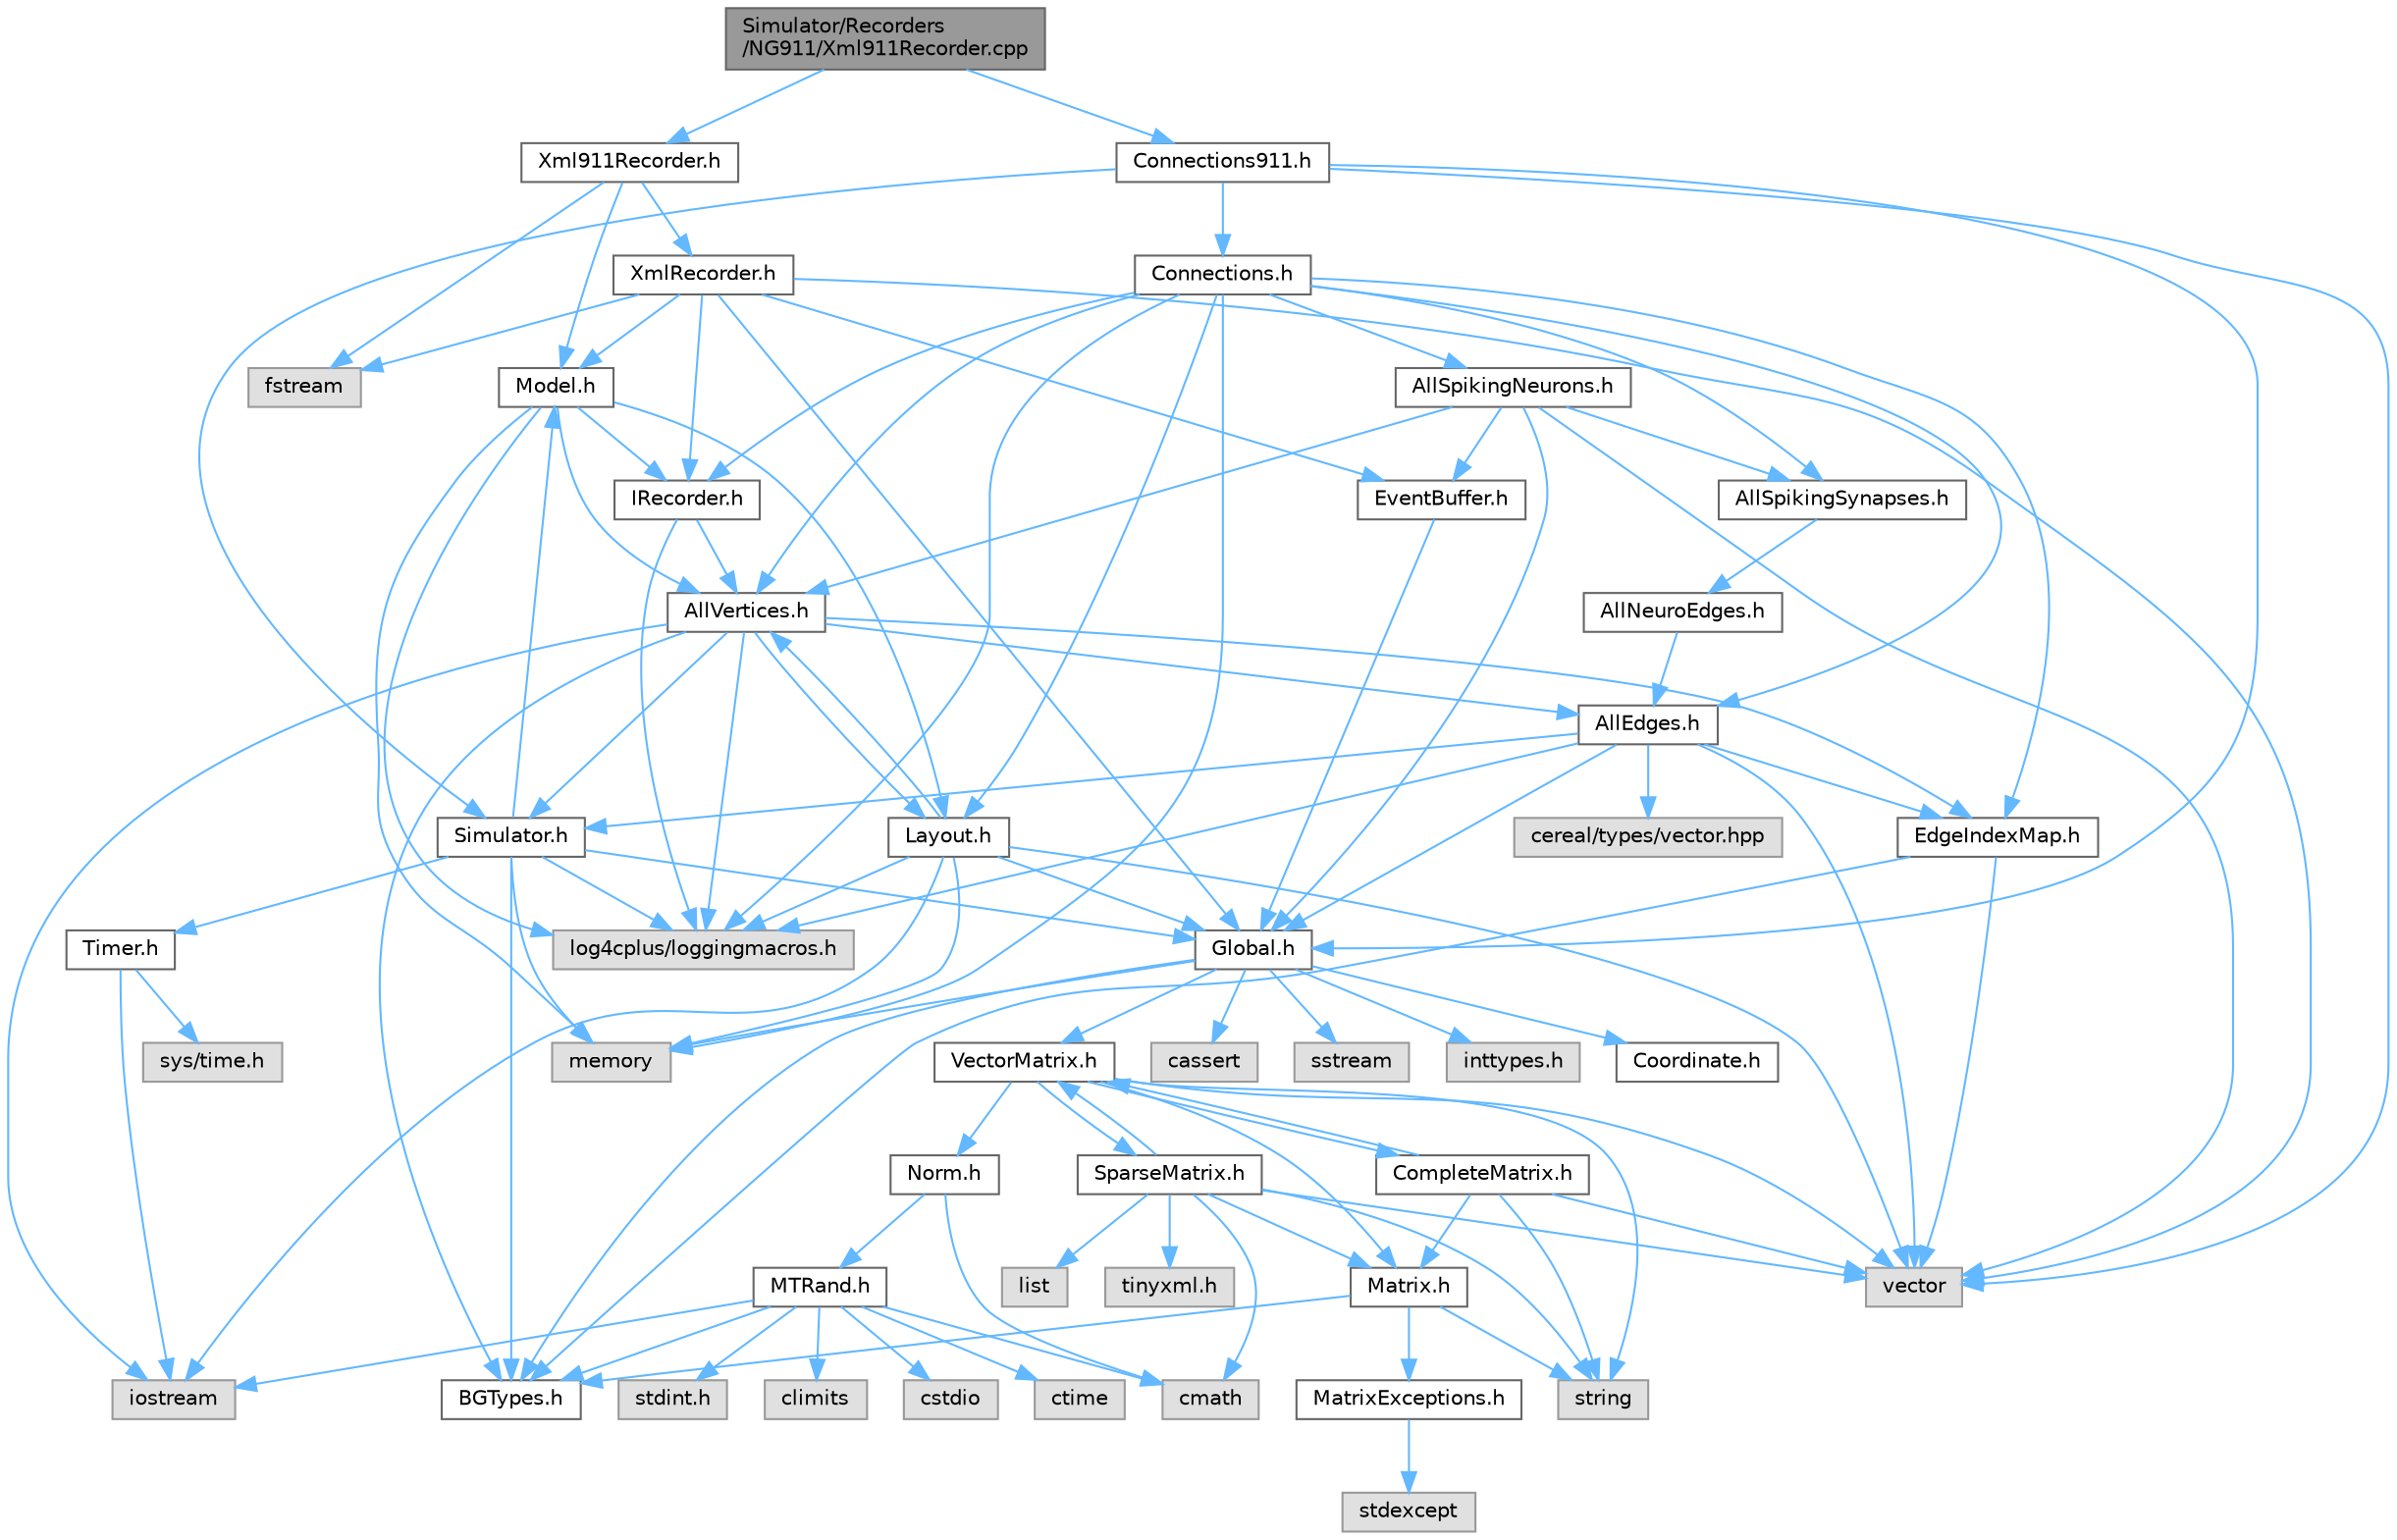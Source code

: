 digraph "Simulator/Recorders/NG911/Xml911Recorder.cpp"
{
 // LATEX_PDF_SIZE
  bgcolor="transparent";
  edge [fontname=Helvetica,fontsize=10,labelfontname=Helvetica,labelfontsize=10];
  node [fontname=Helvetica,fontsize=10,shape=box,height=0.2,width=0.4];
  Node1 [id="Node000001",label="Simulator/Recorders\l/NG911/Xml911Recorder.cpp",height=0.2,width=0.4,color="gray40", fillcolor="grey60", style="filled", fontcolor="black",tooltip="Header file for Xml911Recorder.h."];
  Node1 -> Node2 [id="edge1_Node000001_Node000002",color="steelblue1",style="solid",tooltip=" "];
  Node2 [id="Node000002",label="Xml911Recorder.h",height=0.2,width=0.4,color="grey40", fillcolor="white", style="filled",URL="$_xml911_recorder_8h.html",tooltip="Header file for Xml911Recorder.h."];
  Node2 -> Node3 [id="edge2_Node000002_Node000003",color="steelblue1",style="solid",tooltip=" "];
  Node3 [id="Node000003",label="Model.h",height=0.2,width=0.4,color="grey40", fillcolor="white", style="filled",URL="$_model_8h.html",tooltip="Implementation of Model for graph-based networks."];
  Node3 -> Node4 [id="edge3_Node000003_Node000004",color="steelblue1",style="solid",tooltip=" "];
  Node4 [id="Node000004",label="AllVertices.h",height=0.2,width=0.4,color="grey40", fillcolor="white", style="filled",URL="$_all_vertices_8h.html",tooltip="A container of the base class of all vertex data."];
  Node4 -> Node5 [id="edge4_Node000004_Node000005",color="steelblue1",style="solid",tooltip=" "];
  Node5 [id="Node000005",label="AllEdges.h",height=0.2,width=0.4,color="grey40", fillcolor="white", style="filled",URL="$_all_edges_8h.html",tooltip="An interface and top level implementation for edge classes."];
  Node5 -> Node6 [id="edge5_Node000005_Node000006",color="steelblue1",style="solid",tooltip=" "];
  Node6 [id="Node000006",label="EdgeIndexMap.h",height=0.2,width=0.4,color="grey40", fillcolor="white", style="filled",URL="$_edge_index_map_8h.html",tooltip="A structure maintains outgoing and edges list (forward map)."];
  Node6 -> Node7 [id="edge6_Node000006_Node000007",color="steelblue1",style="solid",tooltip=" "];
  Node7 [id="Node000007",label="BGTypes.h",height=0.2,width=0.4,color="grey40", fillcolor="white", style="filled",URL="$_b_g_types_8h.html",tooltip="Used to define uniform data type sizes based for all operating systems. Also used to test the speed o..."];
  Node6 -> Node8 [id="edge7_Node000006_Node000008",color="steelblue1",style="solid",tooltip=" "];
  Node8 [id="Node000008",label="vector",height=0.2,width=0.4,color="grey60", fillcolor="#E0E0E0", style="filled",tooltip=" "];
  Node5 -> Node9 [id="edge8_Node000005_Node000009",color="steelblue1",style="solid",tooltip=" "];
  Node9 [id="Node000009",label="Global.h",height=0.2,width=0.4,color="grey40", fillcolor="white", style="filled",URL="$_global_8h.html",tooltip="Globally available functions/variables and default parameter values."];
  Node9 -> Node10 [id="edge9_Node000009_Node000010",color="steelblue1",style="solid",tooltip=" "];
  Node10 [id="Node000010",label="cassert",height=0.2,width=0.4,color="grey60", fillcolor="#E0E0E0", style="filled",tooltip=" "];
  Node9 -> Node11 [id="edge10_Node000009_Node000011",color="steelblue1",style="solid",tooltip=" "];
  Node11 [id="Node000011",label="memory",height=0.2,width=0.4,color="grey60", fillcolor="#E0E0E0", style="filled",tooltip=" "];
  Node9 -> Node12 [id="edge11_Node000009_Node000012",color="steelblue1",style="solid",tooltip=" "];
  Node12 [id="Node000012",label="sstream",height=0.2,width=0.4,color="grey60", fillcolor="#E0E0E0", style="filled",tooltip=" "];
  Node9 -> Node13 [id="edge12_Node000009_Node000013",color="steelblue1",style="solid",tooltip=" "];
  Node13 [id="Node000013",label="inttypes.h",height=0.2,width=0.4,color="grey60", fillcolor="#E0E0E0", style="filled",tooltip=" "];
  Node9 -> Node7 [id="edge13_Node000009_Node000007",color="steelblue1",style="solid",tooltip=" "];
  Node9 -> Node14 [id="edge14_Node000009_Node000014",color="steelblue1",style="solid",tooltip=" "];
  Node14 [id="Node000014",label="Coordinate.h",height=0.2,width=0.4,color="grey40", fillcolor="white", style="filled",URL="$_coordinate_8h.html",tooltip="A container for 2-dimensional coordinates."];
  Node9 -> Node15 [id="edge15_Node000009_Node000015",color="steelblue1",style="solid",tooltip=" "];
  Node15 [id="Node000015",label="VectorMatrix.h",height=0.2,width=0.4,color="grey40", fillcolor="white", style="filled",URL="$_vector_matrix_8h.html",tooltip="An efficient implementation of a dynamically-allocated 1D array."];
  Node15 -> Node16 [id="edge16_Node000015_Node000016",color="steelblue1",style="solid",tooltip=" "];
  Node16 [id="Node000016",label="CompleteMatrix.h",height=0.2,width=0.4,color="grey40", fillcolor="white", style="filled",URL="$_complete_matrix_8h.html",tooltip="An efficient implementation of a dynamically-allocated 2D array."];
  Node16 -> Node17 [id="edge17_Node000016_Node000017",color="steelblue1",style="solid",tooltip=" "];
  Node17 [id="Node000017",label="Matrix.h",height=0.2,width=0.4,color="grey40", fillcolor="white", style="filled",URL="$_matrix_8h.html",tooltip="Abstract base class for Matrices."];
  Node17 -> Node7 [id="edge18_Node000017_Node000007",color="steelblue1",style="solid",tooltip=" "];
  Node17 -> Node18 [id="edge19_Node000017_Node000018",color="steelblue1",style="solid",tooltip=" "];
  Node18 [id="Node000018",label="MatrixExceptions.h",height=0.2,width=0.4,color="grey40", fillcolor="white", style="filled",URL="$_matrix_exceptions_8h.html",tooltip="Exception class hierarchy for Matrix classes."];
  Node18 -> Node19 [id="edge20_Node000018_Node000019",color="steelblue1",style="solid",tooltip=" "];
  Node19 [id="Node000019",label="stdexcept",height=0.2,width=0.4,color="grey60", fillcolor="#E0E0E0", style="filled",tooltip=" "];
  Node17 -> Node20 [id="edge21_Node000017_Node000020",color="steelblue1",style="solid",tooltip=" "];
  Node20 [id="Node000020",label="string",height=0.2,width=0.4,color="grey60", fillcolor="#E0E0E0", style="filled",tooltip=" "];
  Node16 -> Node15 [id="edge22_Node000016_Node000015",color="steelblue1",style="solid",tooltip=" "];
  Node16 -> Node20 [id="edge23_Node000016_Node000020",color="steelblue1",style="solid",tooltip=" "];
  Node16 -> Node8 [id="edge24_Node000016_Node000008",color="steelblue1",style="solid",tooltip=" "];
  Node15 -> Node17 [id="edge25_Node000015_Node000017",color="steelblue1",style="solid",tooltip=" "];
  Node15 -> Node21 [id="edge26_Node000015_Node000021",color="steelblue1",style="solid",tooltip=" "];
  Node21 [id="Node000021",label="Norm.h",height=0.2,width=0.4,color="grey40", fillcolor="white", style="filled",URL="$_norm_8h.html",tooltip="Normally distributed random numbers."];
  Node21 -> Node22 [id="edge27_Node000021_Node000022",color="steelblue1",style="solid",tooltip=" "];
  Node22 [id="Node000022",label="MTRand.h",height=0.2,width=0.4,color="grey40", fillcolor="white", style="filled",URL="$_m_t_rand_8h.html",tooltip="Mersenne Twister logic from Nvidia."];
  Node22 -> Node7 [id="edge28_Node000022_Node000007",color="steelblue1",style="solid",tooltip=" "];
  Node22 -> Node23 [id="edge29_Node000022_Node000023",color="steelblue1",style="solid",tooltip=" "];
  Node23 [id="Node000023",label="climits",height=0.2,width=0.4,color="grey60", fillcolor="#E0E0E0", style="filled",tooltip=" "];
  Node22 -> Node24 [id="edge30_Node000022_Node000024",color="steelblue1",style="solid",tooltip=" "];
  Node24 [id="Node000024",label="cmath",height=0.2,width=0.4,color="grey60", fillcolor="#E0E0E0", style="filled",tooltip=" "];
  Node22 -> Node25 [id="edge31_Node000022_Node000025",color="steelblue1",style="solid",tooltip=" "];
  Node25 [id="Node000025",label="cstdio",height=0.2,width=0.4,color="grey60", fillcolor="#E0E0E0", style="filled",tooltip=" "];
  Node22 -> Node26 [id="edge32_Node000022_Node000026",color="steelblue1",style="solid",tooltip=" "];
  Node26 [id="Node000026",label="ctime",height=0.2,width=0.4,color="grey60", fillcolor="#E0E0E0", style="filled",tooltip=" "];
  Node22 -> Node27 [id="edge33_Node000022_Node000027",color="steelblue1",style="solid",tooltip=" "];
  Node27 [id="Node000027",label="iostream",height=0.2,width=0.4,color="grey60", fillcolor="#E0E0E0", style="filled",tooltip=" "];
  Node22 -> Node28 [id="edge34_Node000022_Node000028",color="steelblue1",style="solid",tooltip=" "];
  Node28 [id="Node000028",label="stdint.h",height=0.2,width=0.4,color="grey60", fillcolor="#E0E0E0", style="filled",tooltip=" "];
  Node21 -> Node24 [id="edge35_Node000021_Node000024",color="steelblue1",style="solid",tooltip=" "];
  Node15 -> Node29 [id="edge36_Node000015_Node000029",color="steelblue1",style="solid",tooltip=" "];
  Node29 [id="Node000029",label="SparseMatrix.h",height=0.2,width=0.4,color="grey40", fillcolor="white", style="filled",URL="$_sparse_matrix_8h.html",tooltip="An efficient implementation of a dynamically-allocated 2D sparse array."];
  Node29 -> Node17 [id="edge37_Node000029_Node000017",color="steelblue1",style="solid",tooltip=" "];
  Node29 -> Node15 [id="edge38_Node000029_Node000015",color="steelblue1",style="solid",tooltip=" "];
  Node29 -> Node30 [id="edge39_Node000029_Node000030",color="steelblue1",style="solid",tooltip=" "];
  Node30 [id="Node000030",label="tinyxml.h",height=0.2,width=0.4,color="grey60", fillcolor="#E0E0E0", style="filled",tooltip=" "];
  Node29 -> Node24 [id="edge40_Node000029_Node000024",color="steelblue1",style="solid",tooltip=" "];
  Node29 -> Node31 [id="edge41_Node000029_Node000031",color="steelblue1",style="solid",tooltip=" "];
  Node31 [id="Node000031",label="list",height=0.2,width=0.4,color="grey60", fillcolor="#E0E0E0", style="filled",tooltip=" "];
  Node29 -> Node20 [id="edge42_Node000029_Node000020",color="steelblue1",style="solid",tooltip=" "];
  Node29 -> Node8 [id="edge43_Node000029_Node000008",color="steelblue1",style="solid",tooltip=" "];
  Node15 -> Node20 [id="edge44_Node000015_Node000020",color="steelblue1",style="solid",tooltip=" "];
  Node15 -> Node8 [id="edge45_Node000015_Node000008",color="steelblue1",style="solid",tooltip=" "];
  Node5 -> Node32 [id="edge46_Node000005_Node000032",color="steelblue1",style="solid",tooltip=" "];
  Node32 [id="Node000032",label="Simulator.h",height=0.2,width=0.4,color="grey40", fillcolor="white", style="filled",URL="$_simulator_8h.html",tooltip="Platform independent base class for the Brain Grid simulator. Simulator is a singleton class (a class..."];
  Node32 -> Node7 [id="edge47_Node000032_Node000007",color="steelblue1",style="solid",tooltip=" "];
  Node32 -> Node3 [id="edge48_Node000032_Node000003",color="steelblue1",style="solid",tooltip=" "];
  Node32 -> Node9 [id="edge49_Node000032_Node000009",color="steelblue1",style="solid",tooltip=" "];
  Node32 -> Node33 [id="edge50_Node000032_Node000033",color="steelblue1",style="solid",tooltip=" "];
  Node33 [id="Node000033",label="log4cplus/loggingmacros.h",height=0.2,width=0.4,color="grey60", fillcolor="#E0E0E0", style="filled",tooltip=" "];
  Node32 -> Node11 [id="edge51_Node000032_Node000011",color="steelblue1",style="solid",tooltip=" "];
  Node32 -> Node34 [id="edge52_Node000032_Node000034",color="steelblue1",style="solid",tooltip=" "];
  Node34 [id="Node000034",label="Timer.h",height=0.2,width=0.4,color="grey40", fillcolor="white", style="filled",URL="$_timer_8h.html",tooltip="Timer class, from CSS432."];
  Node34 -> Node27 [id="edge53_Node000034_Node000027",color="steelblue1",style="solid",tooltip=" "];
  Node34 -> Node35 [id="edge54_Node000034_Node000035",color="steelblue1",style="solid",tooltip=" "];
  Node35 [id="Node000035",label="sys/time.h",height=0.2,width=0.4,color="grey60", fillcolor="#E0E0E0", style="filled",tooltip=" "];
  Node5 -> Node36 [id="edge55_Node000005_Node000036",color="steelblue1",style="solid",tooltip=" "];
  Node36 [id="Node000036",label="cereal/types/vector.hpp",height=0.2,width=0.4,color="grey60", fillcolor="#E0E0E0", style="filled",tooltip=" "];
  Node5 -> Node33 [id="edge56_Node000005_Node000033",color="steelblue1",style="solid",tooltip=" "];
  Node5 -> Node8 [id="edge57_Node000005_Node000008",color="steelblue1",style="solid",tooltip=" "];
  Node4 -> Node7 [id="edge58_Node000004_Node000007",color="steelblue1",style="solid",tooltip=" "];
  Node4 -> Node6 [id="edge59_Node000004_Node000006",color="steelblue1",style="solid",tooltip=" "];
  Node4 -> Node37 [id="edge60_Node000004_Node000037",color="steelblue1",style="solid",tooltip=" "];
  Node37 [id="Node000037",label="Layout.h",height=0.2,width=0.4,color="grey40", fillcolor="white", style="filled",URL="$_layout_8h.html",tooltip="The Layout class defines the layout of neurons in neural networks."];
  Node37 -> Node4 [id="edge61_Node000037_Node000004",color="steelblue1",style="solid",tooltip=" "];
  Node37 -> Node9 [id="edge62_Node000037_Node000009",color="steelblue1",style="solid",tooltip=" "];
  Node37 -> Node27 [id="edge63_Node000037_Node000027",color="steelblue1",style="solid",tooltip=" "];
  Node37 -> Node33 [id="edge64_Node000037_Node000033",color="steelblue1",style="solid",tooltip=" "];
  Node37 -> Node11 [id="edge65_Node000037_Node000011",color="steelblue1",style="solid",tooltip=" "];
  Node37 -> Node8 [id="edge66_Node000037_Node000008",color="steelblue1",style="solid",tooltip=" "];
  Node4 -> Node32 [id="edge67_Node000004_Node000032",color="steelblue1",style="solid",tooltip=" "];
  Node4 -> Node27 [id="edge68_Node000004_Node000027",color="steelblue1",style="solid",tooltip=" "];
  Node4 -> Node33 [id="edge69_Node000004_Node000033",color="steelblue1",style="solid",tooltip=" "];
  Node3 -> Node38 [id="edge70_Node000003_Node000038",color="steelblue1",style="solid",tooltip=" "];
  Node38 [id="Node000038",label="IRecorder.h",height=0.2,width=0.4,color="grey40", fillcolor="white", style="filled",URL="$_i_recorder_8h.html",tooltip="An interface for recording spikes history."];
  Node38 -> Node4 [id="edge71_Node000038_Node000004",color="steelblue1",style="solid",tooltip=" "];
  Node38 -> Node33 [id="edge72_Node000038_Node000033",color="steelblue1",style="solid",tooltip=" "];
  Node3 -> Node37 [id="edge73_Node000003_Node000037",color="steelblue1",style="solid",tooltip=" "];
  Node3 -> Node33 [id="edge74_Node000003_Node000033",color="steelblue1",style="solid",tooltip=" "];
  Node3 -> Node11 [id="edge75_Node000003_Node000011",color="steelblue1",style="solid",tooltip=" "];
  Node2 -> Node39 [id="edge76_Node000002_Node000039",color="steelblue1",style="solid",tooltip=" "];
  Node39 [id="Node000039",label="XmlRecorder.h",height=0.2,width=0.4,color="grey40", fillcolor="white", style="filled",URL="$_xml_recorder_8h.html",tooltip="An implementation for recording spikes history on xml file."];
  Node39 -> Node40 [id="edge77_Node000039_Node000040",color="steelblue1",style="solid",tooltip=" "];
  Node40 [id="Node000040",label="EventBuffer.h",height=0.2,width=0.4,color="grey40", fillcolor="white", style="filled",URL="$_event_buffer_8h.html",tooltip="Encapsulation of vertex event buffering."];
  Node40 -> Node9 [id="edge78_Node000040_Node000009",color="steelblue1",style="solid",tooltip=" "];
  Node39 -> Node9 [id="edge79_Node000039_Node000009",color="steelblue1",style="solid",tooltip=" "];
  Node39 -> Node38 [id="edge80_Node000039_Node000038",color="steelblue1",style="solid",tooltip=" "];
  Node39 -> Node3 [id="edge81_Node000039_Node000003",color="steelblue1",style="solid",tooltip=" "];
  Node39 -> Node41 [id="edge82_Node000039_Node000041",color="steelblue1",style="solid",tooltip=" "];
  Node41 [id="Node000041",label="fstream",height=0.2,width=0.4,color="grey60", fillcolor="#E0E0E0", style="filled",tooltip=" "];
  Node39 -> Node8 [id="edge83_Node000039_Node000008",color="steelblue1",style="solid",tooltip=" "];
  Node2 -> Node41 [id="edge84_Node000002_Node000041",color="steelblue1",style="solid",tooltip=" "];
  Node1 -> Node42 [id="edge85_Node000001_Node000042",color="steelblue1",style="solid",tooltip=" "];
  Node42 [id="Node000042",label="Connections911.h",height=0.2,width=0.4,color="grey40", fillcolor="white", style="filled",URL="$_connections911_8h.html",tooltip="The model of the static network."];
  Node42 -> Node43 [id="edge86_Node000042_Node000043",color="steelblue1",style="solid",tooltip=" "];
  Node43 [id="Node000043",label="Connections.h",height=0.2,width=0.4,color="grey40", fillcolor="white", style="filled",URL="$_connections_8h.html",tooltip="The base class of all connections classes."];
  Node43 -> Node5 [id="edge87_Node000043_Node000005",color="steelblue1",style="solid",tooltip=" "];
  Node43 -> Node44 [id="edge88_Node000043_Node000044",color="steelblue1",style="solid",tooltip=" "];
  Node44 [id="Node000044",label="AllSpikingNeurons.h",height=0.2,width=0.4,color="grey40", fillcolor="white", style="filled",URL="$_all_spiking_neurons_8h.html",tooltip="A container of all spiking neuron data."];
  Node44 -> Node45 [id="edge89_Node000044_Node000045",color="steelblue1",style="solid",tooltip=" "];
  Node45 [id="Node000045",label="AllSpikingSynapses.h",height=0.2,width=0.4,color="grey40", fillcolor="white", style="filled",URL="$_all_spiking_synapses_8h.html",tooltip="A container of all spiking synapse data."];
  Node45 -> Node46 [id="edge90_Node000045_Node000046",color="steelblue1",style="solid",tooltip=" "];
  Node46 [id="Node000046",label="AllNeuroEdges.h",height=0.2,width=0.4,color="grey40", fillcolor="white", style="filled",URL="$_all_neuro_edges_8h.html",tooltip="A container of all edge data."];
  Node46 -> Node5 [id="edge91_Node000046_Node000005",color="steelblue1",style="solid",tooltip=" "];
  Node44 -> Node4 [id="edge92_Node000044_Node000004",color="steelblue1",style="solid",tooltip=" "];
  Node44 -> Node40 [id="edge93_Node000044_Node000040",color="steelblue1",style="solid",tooltip=" "];
  Node44 -> Node9 [id="edge94_Node000044_Node000009",color="steelblue1",style="solid",tooltip=" "];
  Node44 -> Node8 [id="edge95_Node000044_Node000008",color="steelblue1",style="solid",tooltip=" "];
  Node43 -> Node45 [id="edge96_Node000043_Node000045",color="steelblue1",style="solid",tooltip=" "];
  Node43 -> Node4 [id="edge97_Node000043_Node000004",color="steelblue1",style="solid",tooltip=" "];
  Node43 -> Node6 [id="edge98_Node000043_Node000006",color="steelblue1",style="solid",tooltip=" "];
  Node43 -> Node38 [id="edge99_Node000043_Node000038",color="steelblue1",style="solid",tooltip=" "];
  Node43 -> Node37 [id="edge100_Node000043_Node000037",color="steelblue1",style="solid",tooltip=" "];
  Node43 -> Node33 [id="edge101_Node000043_Node000033",color="steelblue1",style="solid",tooltip=" "];
  Node43 -> Node11 [id="edge102_Node000043_Node000011",color="steelblue1",style="solid",tooltip=" "];
  Node42 -> Node9 [id="edge103_Node000042_Node000009",color="steelblue1",style="solid",tooltip=" "];
  Node42 -> Node32 [id="edge104_Node000042_Node000032",color="steelblue1",style="solid",tooltip=" "];
  Node42 -> Node8 [id="edge105_Node000042_Node000008",color="steelblue1",style="solid",tooltip=" "];
}
